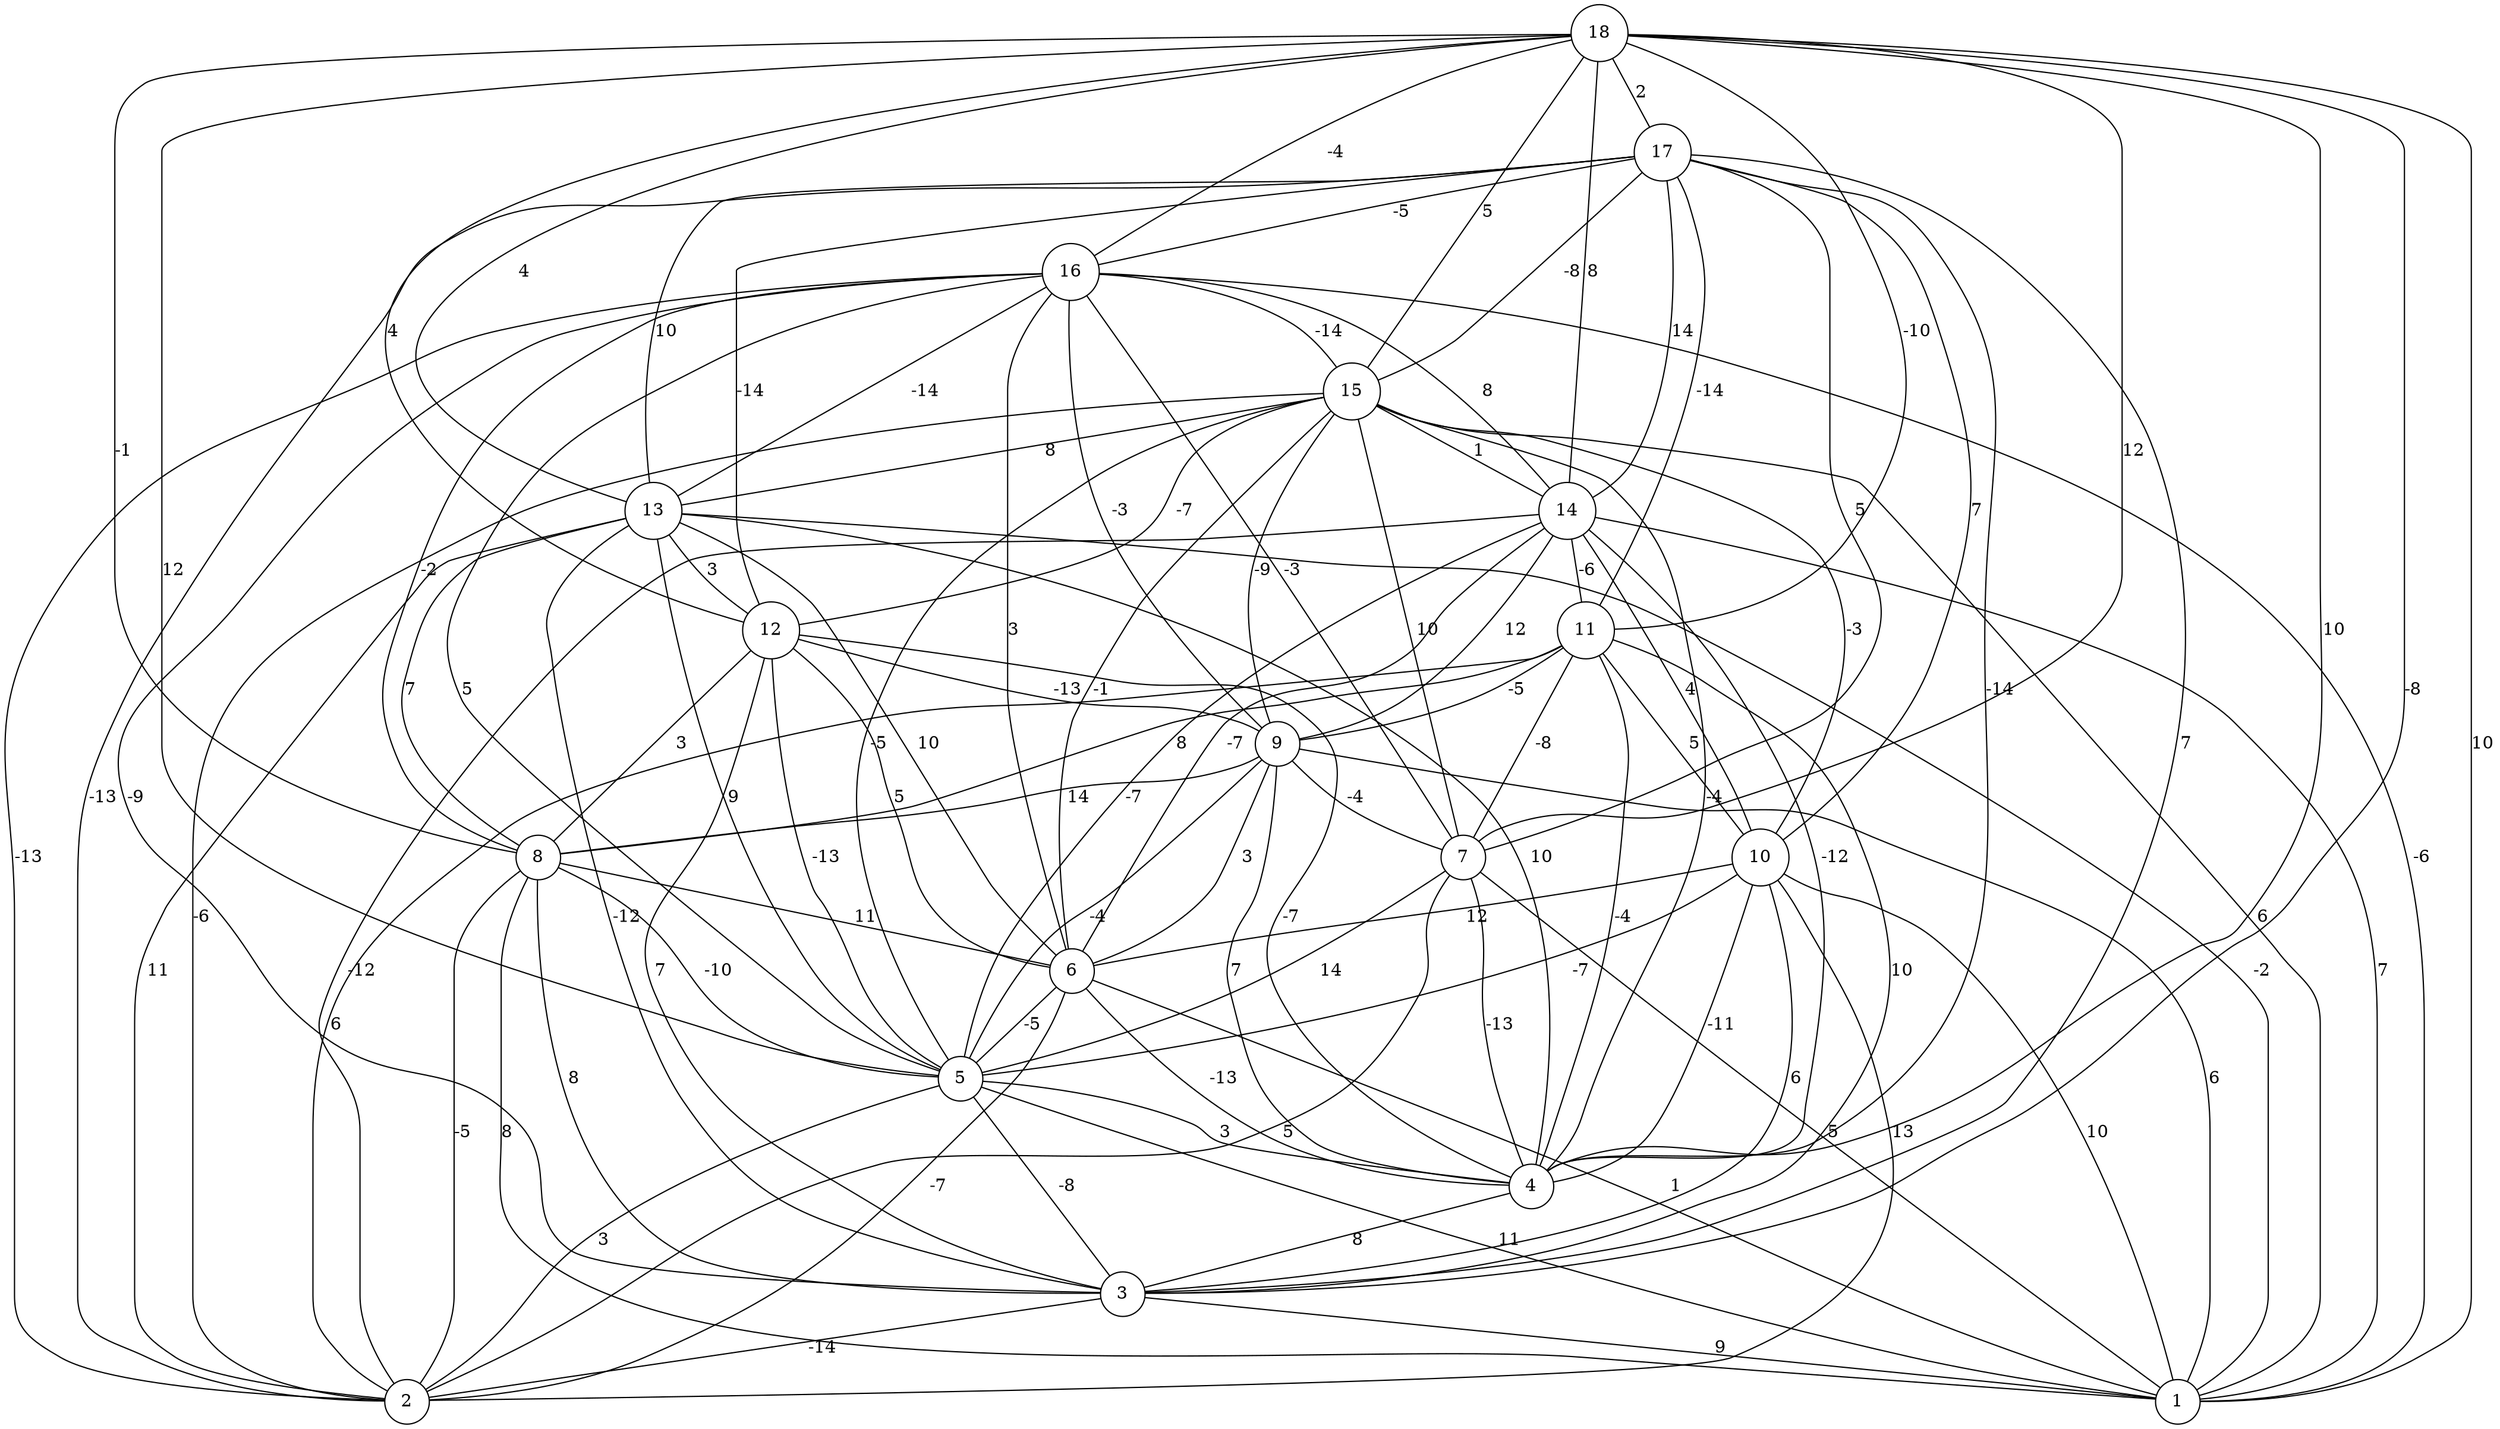 graph { 
	 fontname="Helvetica,Arial,sans-serif" 
	 node [shape = circle]; 
	 18 -- 1 [label = "10"];
	 18 -- 3 [label = "-8"];
	 18 -- 4 [label = "10"];
	 18 -- 5 [label = "12"];
	 18 -- 7 [label = "12"];
	 18 -- 8 [label = "-1"];
	 18 -- 11 [label = "-10"];
	 18 -- 12 [label = "4"];
	 18 -- 13 [label = "4"];
	 18 -- 14 [label = "8"];
	 18 -- 15 [label = "5"];
	 18 -- 16 [label = "-4"];
	 18 -- 17 [label = "2"];
	 17 -- 2 [label = "-13"];
	 17 -- 3 [label = "7"];
	 17 -- 4 [label = "-14"];
	 17 -- 7 [label = "5"];
	 17 -- 10 [label = "7"];
	 17 -- 11 [label = "-14"];
	 17 -- 12 [label = "-14"];
	 17 -- 13 [label = "10"];
	 17 -- 14 [label = "14"];
	 17 -- 15 [label = "-8"];
	 17 -- 16 [label = "-5"];
	 16 -- 1 [label = "-6"];
	 16 -- 2 [label = "-13"];
	 16 -- 3 [label = "-9"];
	 16 -- 5 [label = "5"];
	 16 -- 6 [label = "3"];
	 16 -- 7 [label = "-3"];
	 16 -- 8 [label = "-2"];
	 16 -- 9 [label = "-3"];
	 16 -- 13 [label = "-14"];
	 16 -- 14 [label = "8"];
	 16 -- 15 [label = "-14"];
	 15 -- 1 [label = "6"];
	 15 -- 2 [label = "-6"];
	 15 -- 4 [label = "-4"];
	 15 -- 5 [label = "-5"];
	 15 -- 6 [label = "-1"];
	 15 -- 7 [label = "10"];
	 15 -- 9 [label = "-9"];
	 15 -- 10 [label = "-3"];
	 15 -- 12 [label = "-7"];
	 15 -- 13 [label = "8"];
	 15 -- 14 [label = "1"];
	 14 -- 1 [label = "7"];
	 14 -- 2 [label = "-12"];
	 14 -- 4 [label = "-12"];
	 14 -- 5 [label = "-7"];
	 14 -- 6 [label = "-7"];
	 14 -- 9 [label = "12"];
	 14 -- 10 [label = "4"];
	 14 -- 11 [label = "-6"];
	 13 -- 1 [label = "-2"];
	 13 -- 2 [label = "11"];
	 13 -- 3 [label = "-12"];
	 13 -- 4 [label = "10"];
	 13 -- 5 [label = "9"];
	 13 -- 6 [label = "10"];
	 13 -- 8 [label = "7"];
	 13 -- 12 [label = "3"];
	 12 -- 3 [label = "7"];
	 12 -- 4 [label = "-7"];
	 12 -- 5 [label = "-13"];
	 12 -- 6 [label = "5"];
	 12 -- 8 [label = "3"];
	 12 -- 9 [label = "-13"];
	 11 -- 2 [label = "6"];
	 11 -- 3 [label = "10"];
	 11 -- 4 [label = "-4"];
	 11 -- 7 [label = "-8"];
	 11 -- 8 [label = "8"];
	 11 -- 9 [label = "-5"];
	 11 -- 10 [label = "5"];
	 10 -- 1 [label = "10"];
	 10 -- 2 [label = "13"];
	 10 -- 3 [label = "6"];
	 10 -- 4 [label = "-11"];
	 10 -- 5 [label = "-7"];
	 10 -- 6 [label = "12"];
	 9 -- 1 [label = "6"];
	 9 -- 4 [label = "7"];
	 9 -- 5 [label = "-4"];
	 9 -- 6 [label = "3"];
	 9 -- 7 [label = "-4"];
	 9 -- 8 [label = "14"];
	 8 -- 1 [label = "8"];
	 8 -- 2 [label = "-5"];
	 8 -- 3 [label = "8"];
	 8 -- 5 [label = "-10"];
	 8 -- 6 [label = "11"];
	 7 -- 1 [label = "5"];
	 7 -- 2 [label = "5"];
	 7 -- 4 [label = "-13"];
	 7 -- 5 [label = "14"];
	 6 -- 1 [label = "1"];
	 6 -- 2 [label = "-7"];
	 6 -- 4 [label = "-13"];
	 6 -- 5 [label = "-5"];
	 5 -- 1 [label = "11"];
	 5 -- 2 [label = "3"];
	 5 -- 3 [label = "-8"];
	 5 -- 4 [label = "3"];
	 4 -- 3 [label = "8"];
	 3 -- 1 [label = "9"];
	 3 -- 2 [label = "-14"];
	 1;
	 2;
	 3;
	 4;
	 5;
	 6;
	 7;
	 8;
	 9;
	 10;
	 11;
	 12;
	 13;
	 14;
	 15;
	 16;
	 17;
	 18;
}
